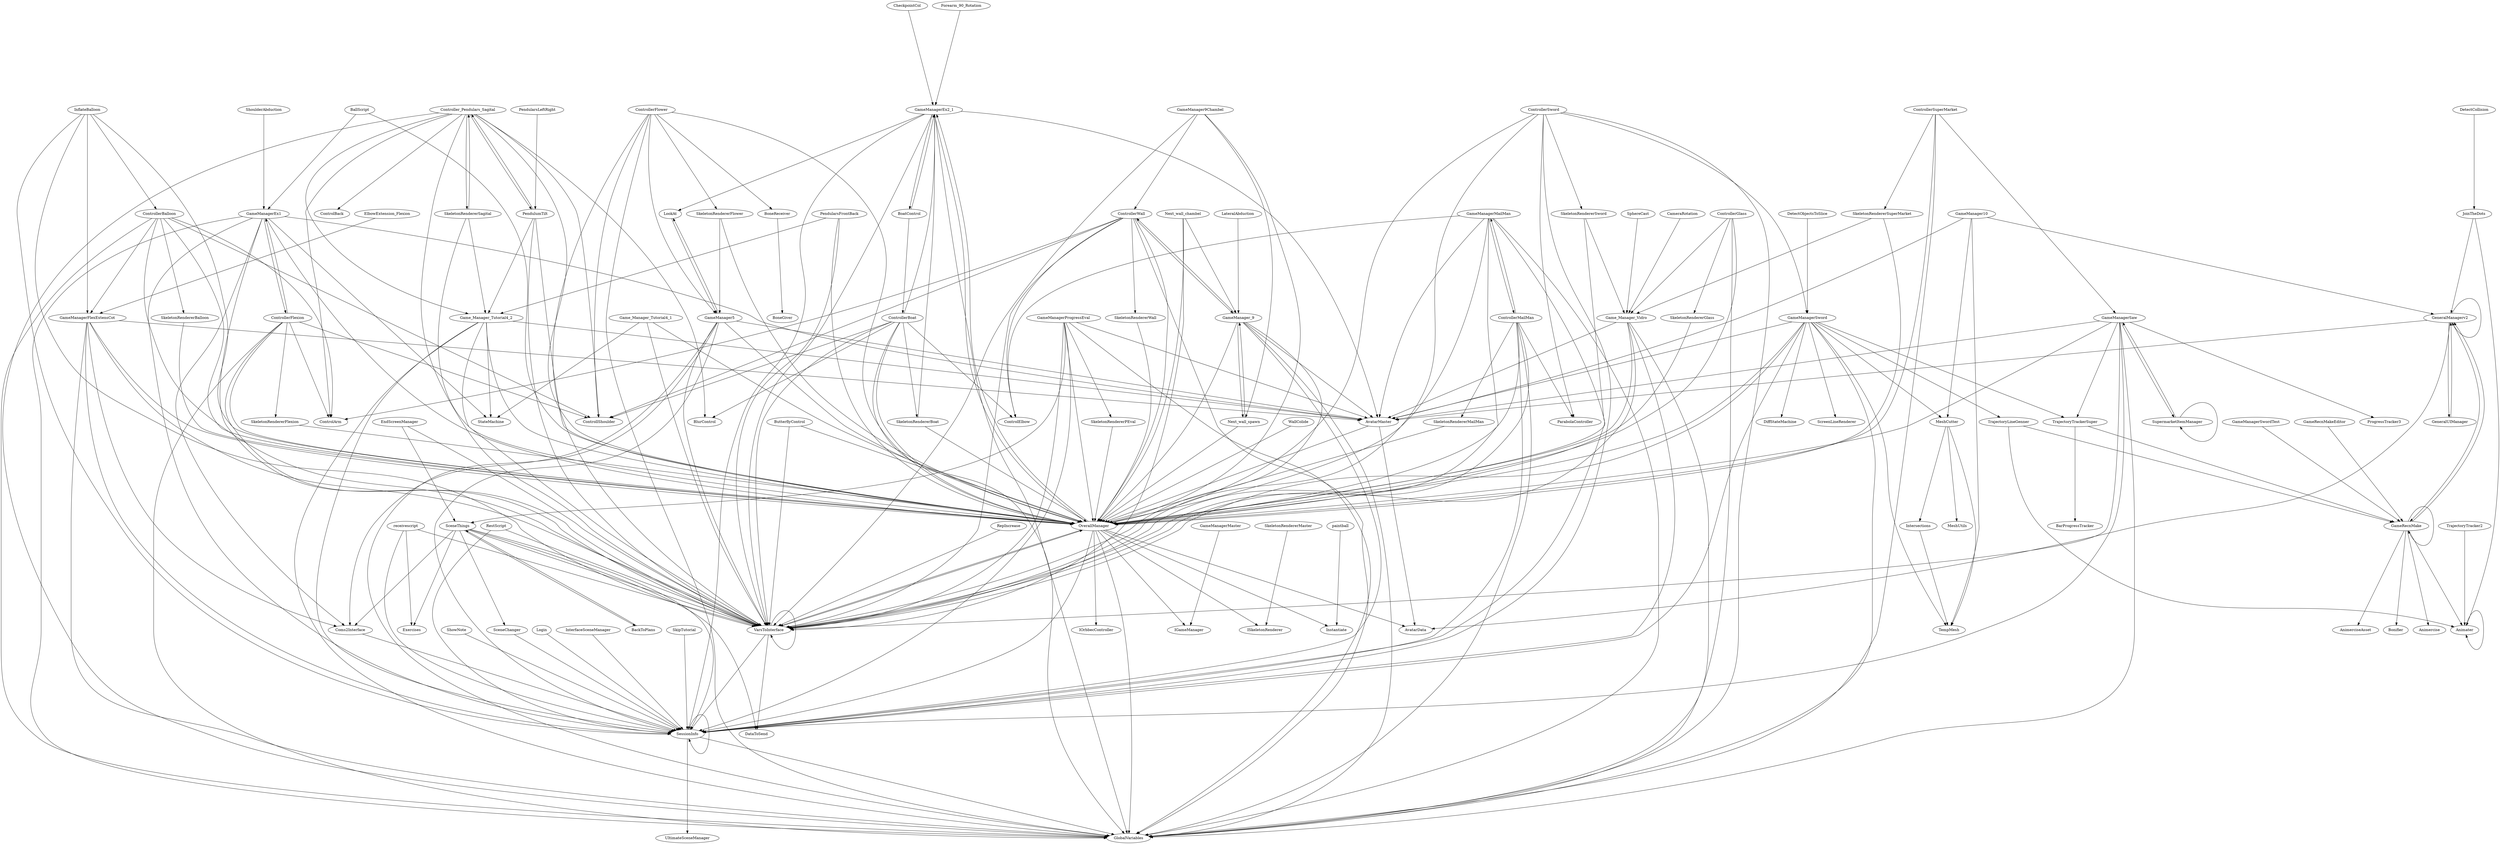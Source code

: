 digraph  {
	graph [nodesep=0.25,
		ranksep=5.0
	];
	SessionInfo -> SessionInfo;
	SessionInfo -> GlobalVariables;
	SessionInfo -> UltimateSceneManager;
	GeneralUIManager -> GeneralManagerv2;
	BoneReceiver -> BoneGiver;
	CheckpointCol -> GameManagerEx2_1;
	AvatarMaster -> AvatarData;
	AvatarMaster -> OverallManager;
	SkeletonRendererSagital -> Game_Manager_Tutorial4_2;
	SkeletonRendererSagital -> Controller_Pendulars_Sagital;
	SkeletonRendererSagital -> OverallManager;
	GameManagerSword -> SessionInfo;
	GameManagerSword -> AvatarMaster;
	GameManagerSword -> TempMesh;
	GameManagerSword -> GlobalVariables;
	GameManagerSword -> VarsToInterface;
	GameManagerSword -> MeshCutter;
	GameManagerSword -> TrajectoryTrackerSuper;
	GameManagerSword -> DiffStateMachine;
	GameManagerSword -> OverallManager;
	GameManagerSword -> TrajectoryLineGenner;
	GameManagerSword -> ScreenLineRenderer;
	ControllerBalloon -> SkeletonRendererBalloon;
	ControllerBalloon -> GlobalVariables;
	ControllerBalloon -> GameManagerFlexExtensCot;
	ControllerBalloon -> VarsToInterface;
	ControllerBalloon -> ControllShoulder;
	ControllerBalloon -> ControlArm;
	ControllerBalloon -> OverallManager;
	GameManager10 -> AvatarMaster;
	GameManager10 -> TempMesh;
	GameManager10 -> MeshCutter;
	GameManager10 -> GeneralManagerv2;
	ShoulderAbduction -> GameManagerEx1;
	PendularsLeftRight -> PendulumTilt;
	SkeletonRendererBalloon -> OverallManager;
	Next_wall_spawn -> GameManager_9;
	Next_wall_spawn -> OverallManager;
	CameraRotation -> Game_Manager_Vidro;
	Game_Manager_Tutorial4_2 -> SessionInfo;
	Game_Manager_Tutorial4_2 -> AvatarMaster;
	Game_Manager_Tutorial4_2 -> GlobalVariables;
	Game_Manager_Tutorial4_2 -> VarsToInterface;
	Game_Manager_Tutorial4_2 -> StateMachine;
	Game_Manager_Tutorial4_2 -> OverallManager;
	BoatControl -> GameManagerEx2_1;
	BoatControl -> ControllerBoat;
	GameManagerFlexExtensCot -> SessionInfo;
	GameManagerFlexExtensCot -> AvatarMaster;
	GameManagerFlexExtensCot -> GlobalVariables;
	GameManagerFlexExtensCot -> VarsToInterface;
	GameManagerFlexExtensCot -> Coms2Interface;
	GameManagerFlexExtensCot -> OverallManager;
	VarsToInterface -> SessionInfo;
	VarsToInterface -> VarsToInterface;
	VarsToInterface -> DataToSend;
	VarsToInterface -> OverallManager;
	SkeletonRendererFlexion -> OverallManager;
	Controller_Pendulars_Sagital -> SkeletonRendererSagital;
	Controller_Pendulars_Sagital -> GlobalVariables;
	Controller_Pendulars_Sagital -> Game_Manager_Tutorial4_2;
	Controller_Pendulars_Sagital -> VarsToInterface;
	Controller_Pendulars_Sagital -> ControllShoulder;
	Controller_Pendulars_Sagital -> ControlArm;
	Controller_Pendulars_Sagital -> PendulumTilt;
	Controller_Pendulars_Sagital -> ControlBack;
	Controller_Pendulars_Sagital -> BlurControl;
	Controller_Pendulars_Sagital -> OverallManager;
	SupermarketItemManager -> SupermarketItemManager;
	SupermarketItemManager -> GameManagerSaw;
	ControllerSword -> SessionInfo;
	ControllerSword -> GameManagerSword;
	ControllerSword -> GlobalVariables;
	ControllerSword -> VarsToInterface;
	ControllerSword -> SkeletonRendererSword;
	ControllerSword -> ParabolaController;
	ControllerSword -> OverallManager;
	GameRecnMake -> GameRecnMake;
	GameRecnMake -> Animater;
	GameRecnMake -> GeneralManagerv2;
	GameRecnMake -> Animercise;
	GameRecnMake -> AnimerciseAsset;
	GameRecnMake -> Bonifier;
	BallScript -> GameManagerEx1;
	BallScript -> OverallManager;
	ButterflyControl -> VarsToInterface;
	ButterflyControl -> OverallManager;
	MeshCutter -> TempMesh;
	MeshCutter -> MeshUtils;
	MeshCutter -> Intersections;
	ElbowExtension_Flexion -> GameManagerFlexExtensCot;
	Animater -> Animater;
	GameManager_9 -> SessionInfo;
	GameManager_9 -> AvatarMaster;
	GameManager_9 -> Next_wall_spawn;
	GameManager_9 -> GlobalVariables;
	GameManager_9 -> VarsToInterface;
	GameManager_9 -> ControllerWall;
	GameManager_9 -> OverallManager;
	InterfaceSceneManager -> SessionInfo;
	GameManagerMaster -> IGameManager;
	SphereCast -> Game_Manager_Vidro;
	SkeletonRendererSuperMarket -> Game_Manager_Vidro;
	SkeletonRendererSuperMarket -> OverallManager;
	JoinTheDots -> Animater;
	JoinTheDots -> GeneralManagerv2;
	SkeletonRendererPEval -> OverallManager;
	Forearm_90_Rotation -> GameManagerEx2_1;
	GameManagerEx2_1 -> SessionInfo;
	GameManagerEx2_1 -> AvatarMaster;
	GameManagerEx2_1 -> GlobalVariables;
	GameManagerEx2_1 -> BoatControl;
	GameManagerEx2_1 -> VarsToInterface;
	GameManagerEx2_1 -> LookAt;
	GameManagerEx2_1 -> OverallManager;
	InflateBalloon -> SessionInfo;
	InflateBalloon -> ControllerBalloon;
	InflateBalloon -> GameManagerFlexExtensCot;
	InflateBalloon -> VarsToInterface;
	InflateBalloon -> OverallManager;
	ControllerFlower -> BoneReceiver;
	ControllerFlower -> GlobalVariables;
	ControllerFlower -> VarsToInterface;
	ControllerFlower -> ControllShoulder;
	ControllerFlower -> GameManager5;
	ControllerFlower -> OverallManager;
	ControllerFlower -> SkeletonRendererFlower;
	SkeletonRendererMaster -> ISkeletonRenderer;
	SceneChanger -> SessionInfo;
	TrajectoryTrackerSuper -> GameRecnMake;
	TrajectoryTrackerSuper -> BarProgressTracker;
	PendularsFrontBack -> Game_Manager_Tutorial4_2;
	PendularsFrontBack -> VarsToInterface;
	PendularsFrontBack -> OverallManager;
	RestScript -> SessionInfo;
	RestScript -> VarsToInterface;
	SkipTutorial -> SessionInfo;
	GameManagerEx1 -> SessionInfo;
	GameManagerEx1 -> AvatarMaster;
	GameManagerEx1 -> GlobalVariables;
	GameManagerEx1 -> VarsToInterface;
	GameManagerEx1 -> ControllerFlexion;
	GameManagerEx1 -> Coms2Interface;
	GameManagerEx1 -> StateMachine;
	GameManagerEx1 -> OverallManager;
	ControllerFlexion -> GlobalVariables;
	ControllerFlexion -> VarsToInterface;
	ControllerFlexion -> SkeletonRendererFlexion;
	ControllerFlexion -> ControllShoulder;
	ControllerFlexion -> ControlArm;
	ControllerFlexion -> GameManagerEx1;
	ControllerFlexion -> OverallManager;
	PendulumTilt -> Game_Manager_Tutorial4_2;
	PendulumTilt -> VarsToInterface;
	PendulumTilt -> Controller_Pendulars_Sagital;
	PendulumTilt -> OverallManager;
	ControllerWall -> GlobalVariables;
	ControllerWall -> ControlElbow;
	ControllerWall -> VarsToInterface;
	ControllerWall -> ControllShoulder;
	ControllerWall -> ControlArm;
	ControllerWall -> GameManager_9;
	ControllerWall -> OverallManager;
	ControllerWall -> SkeletonRendererWall;
	ControllerSuperMarket -> GlobalVariables;
	ControllerSuperMarket -> SkeletonRendererSuperMarket;
	ControllerSuperMarket -> GameManagerSaw;
	ControllerSuperMarket -> OverallManager;
	GameManagerMailMan -> SessionInfo;
	GameManagerMailMan -> AvatarMaster;
	GameManagerMailMan -> GlobalVariables;
	GameManagerMailMan -> ControlElbow;
	GameManagerMailMan -> VarsToInterface;
	GameManagerMailMan -> OverallManager;
	GameManagerMailMan -> ControllerMailMan;
	SkeletonRendererSword -> Game_Manager_Vidro;
	SkeletonRendererSword -> OverallManager;
	ControllerBoat -> GlobalVariables;
	ControllerBoat -> ControlElbow;
	ControllerBoat -> VarsToInterface;
	ControllerBoat -> ControllShoulder;
	ControllerBoat -> GameManagerEx2_1;
	ControllerBoat -> BlurControl;
	ControllerBoat -> SkeletonRendererBoat;
	ControllerBoat -> OverallManager;
	Game_Manager_Tutorial4_1 -> VarsToInterface;
	Game_Manager_Tutorial4_1 -> StateMachine;
	Game_Manager_Tutorial4_1 -> OverallManager;
	ShowNote -> SessionInfo;
	GameManager5 -> SessionInfo;
	GameManager5 -> AvatarMaster;
	GameManager5 -> GlobalVariables;
	GameManager5 -> VarsToInterface;
	GameManager5 -> Coms2Interface;
	GameManager5 -> LookAt;
	GameManager5 -> OverallManager;
	Intersections -> TempMesh;
	GameManagerSaw -> SessionInfo;
	GameManagerSaw -> AvatarMaster;
	GameManagerSaw -> GlobalVariables;
	GameManagerSaw -> VarsToInterface;
	GameManagerSaw -> SupermarketItemManager;
	GameManagerSaw -> ProgressTracker3;
	GameManagerSaw -> TrajectoryTrackerSuper;
	GameManagerSaw -> OverallManager;
	EndScreenManager -> VarsToInterface;
	EndScreenManager -> SceneThings;
	Coms2Interface -> SessionInfo;
	LookAt -> GameManager5;
	SkeletonRendererGlass -> OverallManager;
	DetectObjectsToSlice -> GameManagerSword;
	SkeletonRendererBoat -> GameManagerEx2_1;
	SkeletonRendererBoat -> OverallManager;
	Game_Manager_Vidro -> SessionInfo;
	Game_Manager_Vidro -> AvatarMaster;
	Game_Manager_Vidro -> GlobalVariables;
	Game_Manager_Vidro -> VarsToInterface;
	Game_Manager_Vidro -> OverallManager;
	Next_wall_chambel -> VarsToInterface;
	Next_wall_chambel -> GameManager_9;
	Next_wall_chambel -> OverallManager;
	receivescript -> SessionInfo;
	receivescript -> Exercises;
	receivescript -> VarsToInterface;
	OverallManager -> SessionInfo;
	OverallManager -> GlobalVariables;
	OverallManager -> VarsToInterface;
	OverallManager -> ISkeletonRenderer;
	OverallManager -> AvatarData;
	OverallManager -> GameManagerEx2_1;
	OverallManager -> IOrbbecController;
	OverallManager -> IGameManager;
	OverallManager -> Instantiate;
	GeneralManagerv2 -> GeneralUIManager;
	GeneralManagerv2 -> AvatarMaster;
	GeneralManagerv2 -> GameRecnMake;
	GeneralManagerv2 -> AvatarData;
	GeneralManagerv2 -> GeneralManagerv2;
	WallColide -> OverallManager;
	GameManagerProgressEval -> SessionInfo;
	GameManagerProgressEval -> AvatarMaster;
	GameManagerProgressEval -> GlobalVariables;
	GameManagerProgressEval -> VarsToInterface;
	GameManagerProgressEval -> SkeletonRendererPEval;
	GameManagerProgressEval -> OverallManager;
	GameManagerProgressEval -> SceneThings;
	ControllerMailMan -> SessionInfo;
	ControllerMailMan -> GlobalVariables;
	ControllerMailMan -> VarsToInterface;
	ControllerMailMan -> GameManagerMailMan;
	ControllerMailMan -> ParabolaController;
	ControllerMailMan -> OverallManager;
	ControllerMailMan -> SkeletonRendererMailMan;
	BackToPlans -> SceneThings;
	LateralAbduction -> GameManager_9;
	RepIncrease -> VarsToInterface;
	SkeletonRendererWall -> OverallManager;
	TrajectoryLineGenner -> GameRecnMake;
	TrajectoryLineGenner -> Animater;
	Login -> SessionInfo;
	GameManager9Chambel -> Next_wall_spawn;
	GameManager9Chambel -> VarsToInterface;
	GameManager9Chambel -> ControllerWall;
	GameManager9Chambel -> OverallManager;
	ControllerGlass -> GlobalVariables;
	ControllerGlass -> SkeletonRendererGlass;
	ControllerGlass -> Game_Manager_Vidro;
	ControllerGlass -> OverallManager;
	SkeletonRendererFlower -> GameManager5;
	SkeletonRendererFlower -> OverallManager;
	SceneThings -> SessionInfo;
	SceneThings -> Exercises;
	SceneThings -> VarsToInterface;
	SceneThings -> DataToSend;
	SceneThings -> SceneChanger;
	SceneThings -> Coms2Interface;
	SceneThings -> BackToPlans;
	paintball -> Instantiate;
	SkeletonRendererMailMan -> OverallManager;
	GameManagerSwordTest -> GameRecnMake;
	GameRecnMakeEditor -> GameRecnMake;
	TrajectoryTracker2 -> Animater;
	DetectCollision -> JoinTheDots;
}
